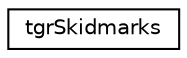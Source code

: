 digraph "Graphical Class Hierarchy"
{
  edge [fontname="Helvetica",fontsize="10",labelfontname="Helvetica",labelfontsize="10"];
  node [fontname="Helvetica",fontsize="10",shape=record];
  rankdir="LR";
  Node1 [label="tgrSkidmarks",height=0.2,width=0.4,color="black", fillcolor="white", style="filled",URL="$structtgr_skidmarks.html"];
}
